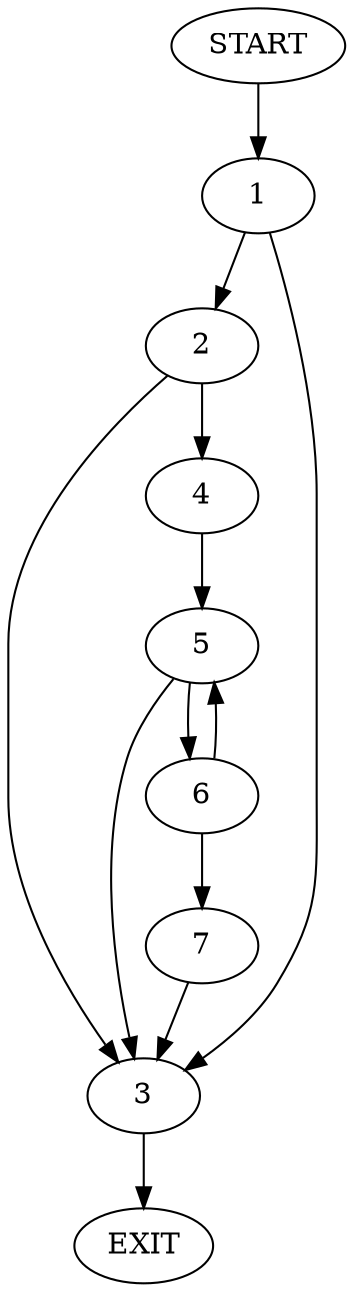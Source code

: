 digraph {
0 [label="START"]
8 [label="EXIT"]
0 -> 1
1 -> 2
1 -> 3
3 -> 8
2 -> 4
2 -> 3
4 -> 5
5 -> 6
5 -> 3
6 -> 7
6 -> 5
7 -> 3
}

